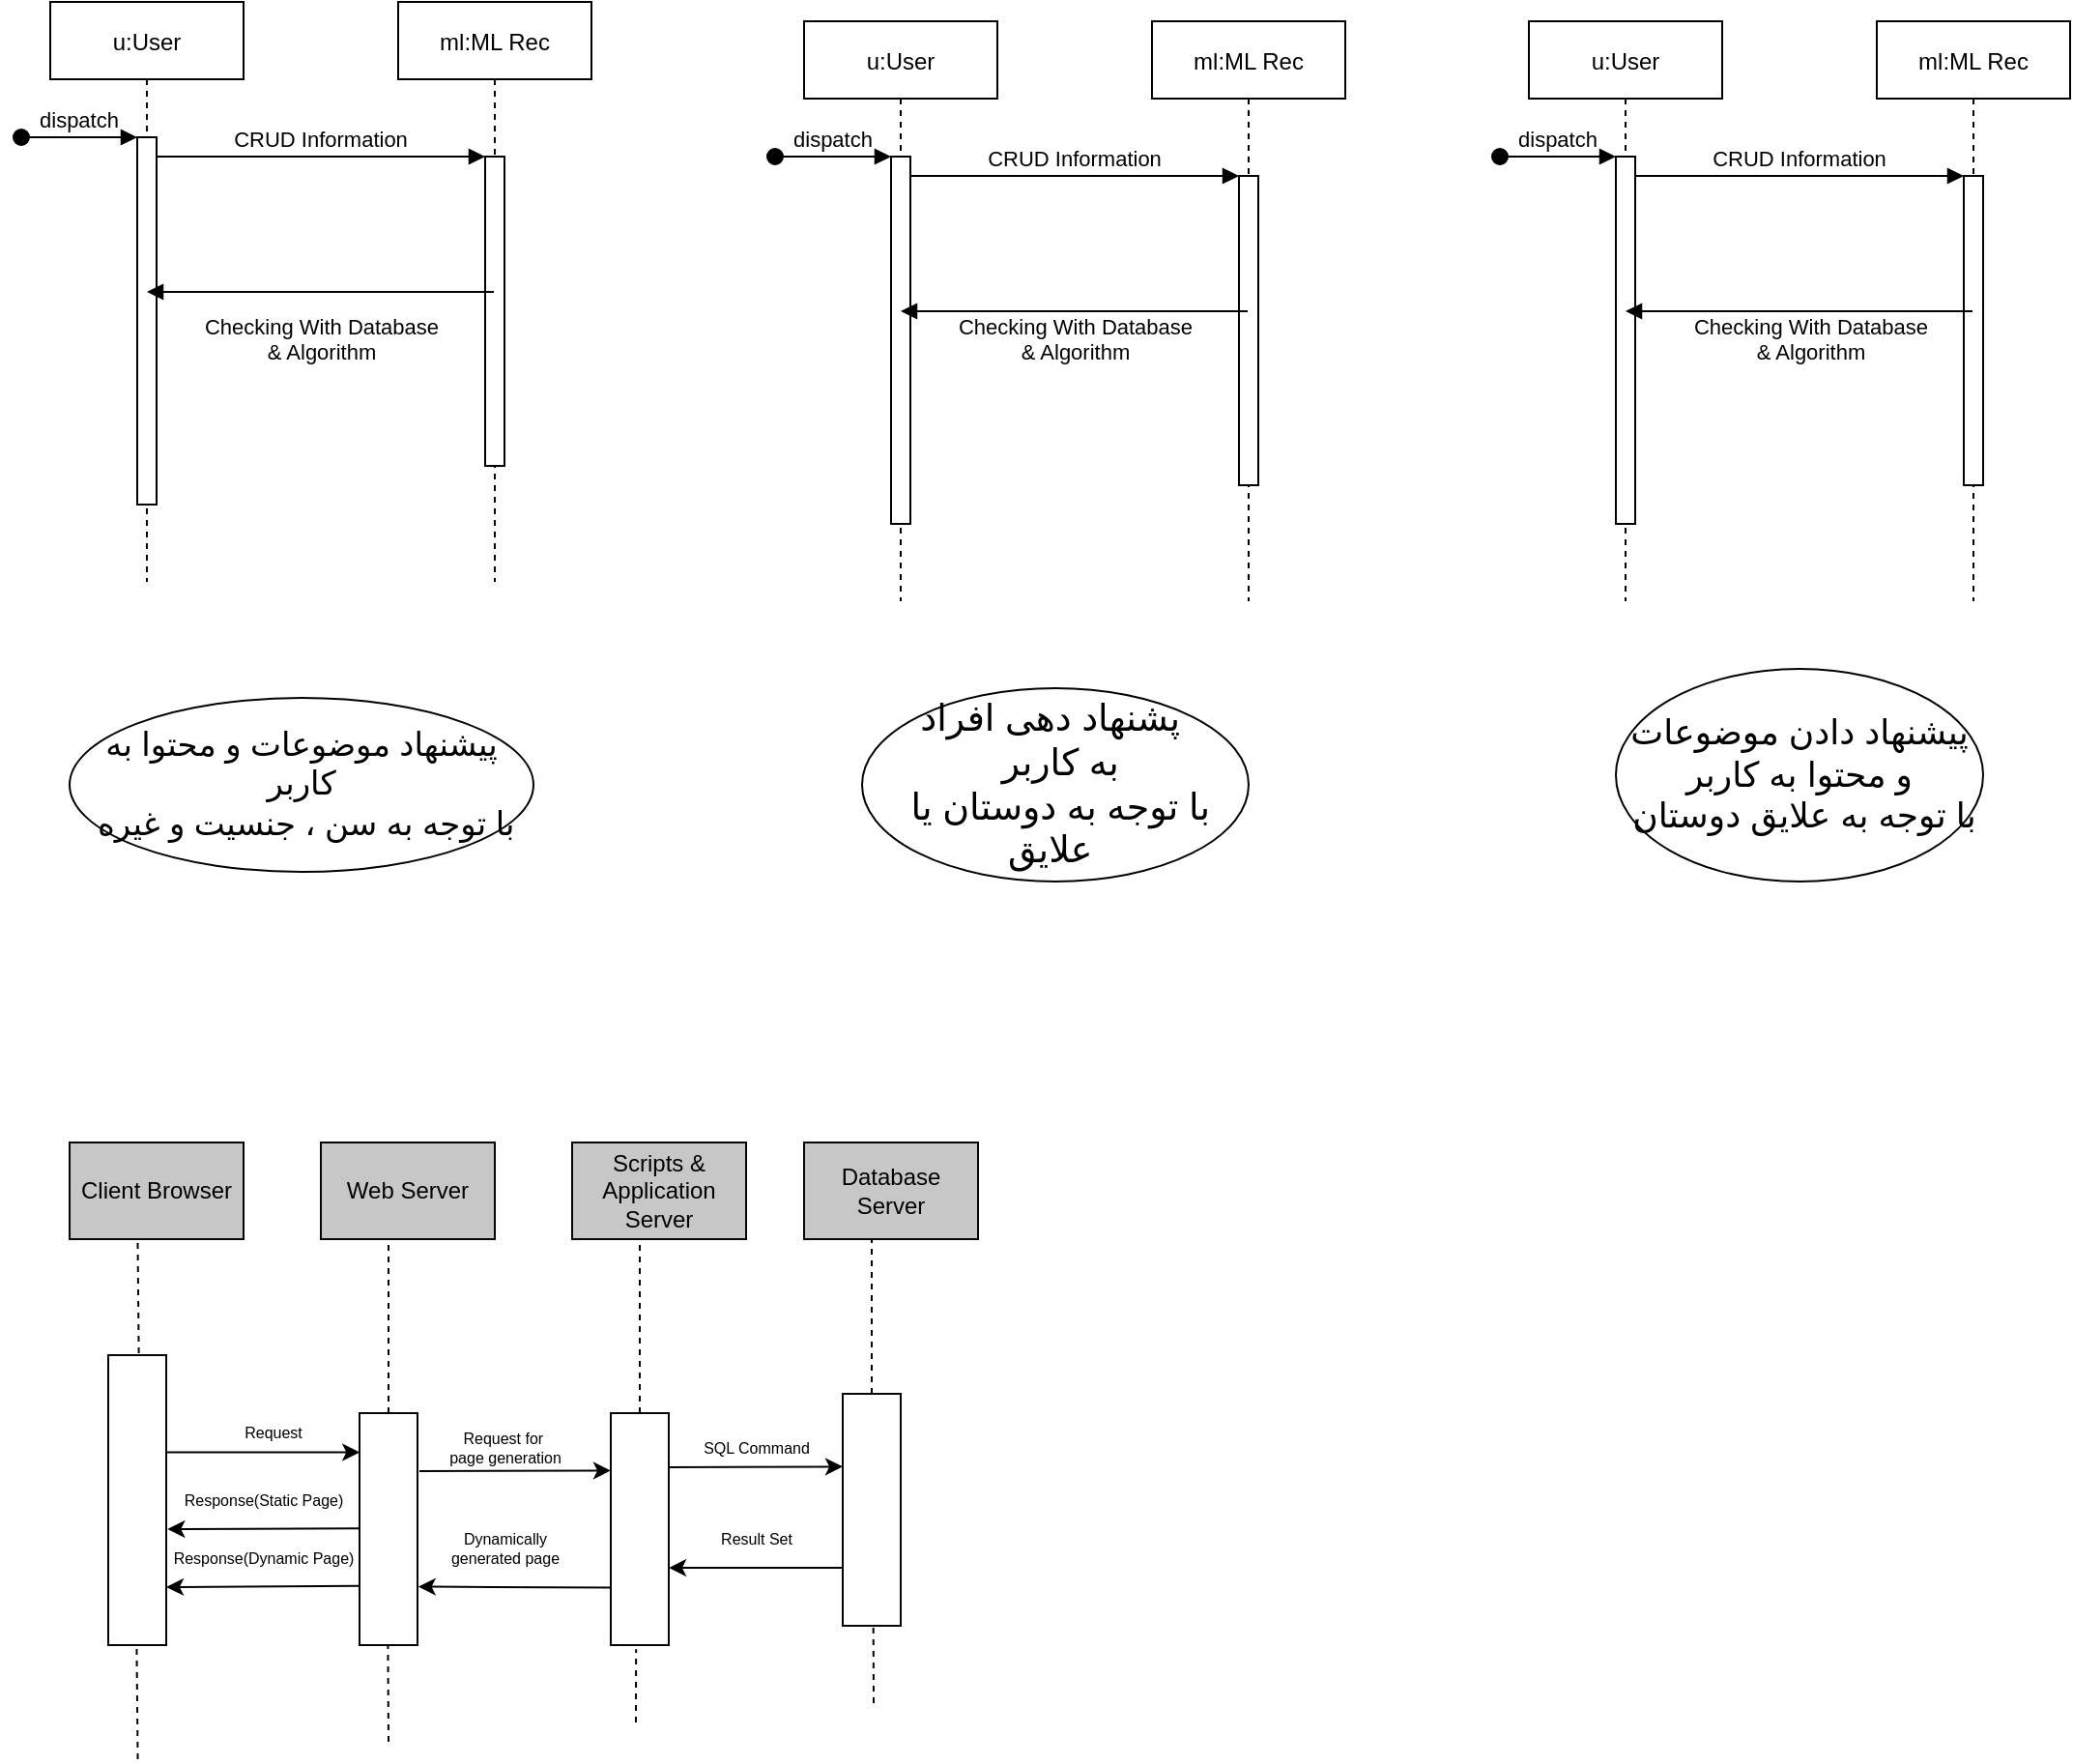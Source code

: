 <mxfile version="13.9.9" type="device"><diagram id="kgpKYQtTHZ0yAKxKKP6v" name="Page-1"><mxGraphModel dx="1092" dy="494" grid="1" gridSize="10" guides="1" tooltips="1" connect="1" arrows="1" fold="1" page="1" pageScale="1" pageWidth="850" pageHeight="1100" math="0" shadow="0"><root><mxCell id="0"/><mxCell id="1" parent="0"/><mxCell id="3nuBFxr9cyL0pnOWT2aG-1" value="u:User" style="shape=umlLifeline;perimeter=lifelinePerimeter;container=1;collapsible=0;recursiveResize=0;rounded=0;shadow=0;strokeWidth=1;" parent="1" vertex="1"><mxGeometry x="120" y="80" width="100" height="300" as="geometry"/></mxCell><mxCell id="3nuBFxr9cyL0pnOWT2aG-2" value="" style="points=[];perimeter=orthogonalPerimeter;rounded=0;shadow=0;strokeWidth=1;" parent="3nuBFxr9cyL0pnOWT2aG-1" vertex="1"><mxGeometry x="45" y="70" width="10" height="190" as="geometry"/></mxCell><mxCell id="3nuBFxr9cyL0pnOWT2aG-3" value="dispatch" style="verticalAlign=bottom;startArrow=oval;endArrow=block;startSize=8;shadow=0;strokeWidth=1;" parent="3nuBFxr9cyL0pnOWT2aG-1" target="3nuBFxr9cyL0pnOWT2aG-2" edge="1"><mxGeometry relative="1" as="geometry"><mxPoint x="-15" y="70" as="sourcePoint"/></mxGeometry></mxCell><mxCell id="3nuBFxr9cyL0pnOWT2aG-5" value="ml:ML Rec" style="shape=umlLifeline;perimeter=lifelinePerimeter;container=1;collapsible=0;recursiveResize=0;rounded=0;shadow=0;strokeWidth=1;" parent="1" vertex="1"><mxGeometry x="300" y="80" width="100" height="300" as="geometry"/></mxCell><mxCell id="3nuBFxr9cyL0pnOWT2aG-6" value="" style="points=[];perimeter=orthogonalPerimeter;rounded=0;shadow=0;strokeWidth=1;" parent="3nuBFxr9cyL0pnOWT2aG-5" vertex="1"><mxGeometry x="45" y="80" width="10" height="160" as="geometry"/></mxCell><mxCell id="3nuBFxr9cyL0pnOWT2aG-8" value="CRUD Information" style="verticalAlign=bottom;endArrow=block;entryX=0;entryY=0;shadow=0;strokeWidth=1;" parent="1" source="3nuBFxr9cyL0pnOWT2aG-2" target="3nuBFxr9cyL0pnOWT2aG-6" edge="1"><mxGeometry relative="1" as="geometry"><mxPoint x="275" y="160" as="sourcePoint"/></mxGeometry></mxCell><mxCell id="h62k90BJ1x_phA45I1hl-1" value="&lt;font style=&quot;font-size: 17px&quot;&gt;&lt;span&gt;پیشنهاد موضوعات و محتوا به کاربر&lt;/span&gt;&lt;br&gt;&lt;span&gt;&amp;nbsp;با توجه به سن ، جنسیت و غیره&lt;/span&gt;&lt;/font&gt;" style="ellipse;whiteSpace=wrap;html=1;" parent="1" vertex="1"><mxGeometry x="130" y="440" width="240" height="90" as="geometry"/></mxCell><mxCell id="h62k90BJ1x_phA45I1hl-2" value="&lt;font style=&quot;font-size: 19px&quot;&gt;&lt;span&gt;پشنهاد دهی&amp;nbsp;&lt;/span&gt;افراد&amp;nbsp;&lt;span&gt;&lt;br&gt;&amp;nbsp;&lt;/span&gt;به کاربر&lt;br&gt;&lt;span&gt;&amp;nbsp;با توجه به دوستان یا علایق&amp;nbsp;&lt;/span&gt;&lt;/font&gt;" style="ellipse;whiteSpace=wrap;html=1;" parent="1" vertex="1"><mxGeometry x="540" y="435" width="200" height="100" as="geometry"/></mxCell><mxCell id="h62k90BJ1x_phA45I1hl-3" value="&lt;font style=&quot;font-size: 18px&quot;&gt;&lt;span&gt;پیشنهاد دادن موضوعات و محتوا به کاربر&lt;/span&gt;&lt;br&gt;&lt;span&gt;&amp;nbsp;با توجه به علایق دوستان&lt;/span&gt;&lt;/font&gt;" style="ellipse;whiteSpace=wrap;html=1;" parent="1" vertex="1"><mxGeometry x="930" y="425" width="190" height="110" as="geometry"/></mxCell><mxCell id="h62k90BJ1x_phA45I1hl-4" value="Checking With Database&#10;&amp; Algorithm" style="verticalAlign=bottom;endArrow=block;shadow=0;strokeWidth=1;" parent="1" source="3nuBFxr9cyL0pnOWT2aG-5" target="3nuBFxr9cyL0pnOWT2aG-1" edge="1"><mxGeometry x="-0.006" y="40" relative="1" as="geometry"><mxPoint x="185" y="220.0" as="sourcePoint"/><mxPoint x="355" y="220.0" as="targetPoint"/><mxPoint as="offset"/></mxGeometry></mxCell><mxCell id="h62k90BJ1x_phA45I1hl-19" value="u:User" style="shape=umlLifeline;perimeter=lifelinePerimeter;container=1;collapsible=0;recursiveResize=0;rounded=0;shadow=0;strokeWidth=1;" parent="1" vertex="1"><mxGeometry x="510" y="90" width="100" height="300" as="geometry"/></mxCell><mxCell id="h62k90BJ1x_phA45I1hl-20" value="" style="points=[];perimeter=orthogonalPerimeter;rounded=0;shadow=0;strokeWidth=1;" parent="h62k90BJ1x_phA45I1hl-19" vertex="1"><mxGeometry x="45" y="70" width="10" height="190" as="geometry"/></mxCell><mxCell id="h62k90BJ1x_phA45I1hl-21" value="dispatch" style="verticalAlign=bottom;startArrow=oval;endArrow=block;startSize=8;shadow=0;strokeWidth=1;" parent="h62k90BJ1x_phA45I1hl-19" target="h62k90BJ1x_phA45I1hl-20" edge="1"><mxGeometry relative="1" as="geometry"><mxPoint x="-15" y="70" as="sourcePoint"/></mxGeometry></mxCell><mxCell id="h62k90BJ1x_phA45I1hl-22" value="ml:ML Rec" style="shape=umlLifeline;perimeter=lifelinePerimeter;container=1;collapsible=0;recursiveResize=0;rounded=0;shadow=0;strokeWidth=1;" parent="1" vertex="1"><mxGeometry x="690" y="90" width="100" height="300" as="geometry"/></mxCell><mxCell id="h62k90BJ1x_phA45I1hl-23" value="" style="points=[];perimeter=orthogonalPerimeter;rounded=0;shadow=0;strokeWidth=1;" parent="h62k90BJ1x_phA45I1hl-22" vertex="1"><mxGeometry x="45" y="80" width="10" height="160" as="geometry"/></mxCell><mxCell id="h62k90BJ1x_phA45I1hl-24" value="CRUD Information" style="verticalAlign=bottom;endArrow=block;entryX=0;entryY=0;shadow=0;strokeWidth=1;" parent="1" source="h62k90BJ1x_phA45I1hl-20" target="h62k90BJ1x_phA45I1hl-23" edge="1"><mxGeometry relative="1" as="geometry"><mxPoint x="665" y="170" as="sourcePoint"/></mxGeometry></mxCell><mxCell id="h62k90BJ1x_phA45I1hl-25" value="Checking With Database&#10;&amp; Algorithm" style="verticalAlign=bottom;endArrow=block;shadow=0;strokeWidth=1;" parent="1" source="h62k90BJ1x_phA45I1hl-22" target="h62k90BJ1x_phA45I1hl-19" edge="1"><mxGeometry x="-0.006" y="30" relative="1" as="geometry"><mxPoint x="575" y="230.0" as="sourcePoint"/><mxPoint x="745" y="230.0" as="targetPoint"/><mxPoint as="offset"/></mxGeometry></mxCell><mxCell id="h62k90BJ1x_phA45I1hl-26" value="u:User" style="shape=umlLifeline;perimeter=lifelinePerimeter;container=1;collapsible=0;recursiveResize=0;rounded=0;shadow=0;strokeWidth=1;" parent="1" vertex="1"><mxGeometry x="885" y="90" width="100" height="300" as="geometry"/></mxCell><mxCell id="h62k90BJ1x_phA45I1hl-27" value="" style="points=[];perimeter=orthogonalPerimeter;rounded=0;shadow=0;strokeWidth=1;" parent="h62k90BJ1x_phA45I1hl-26" vertex="1"><mxGeometry x="45" y="70" width="10" height="190" as="geometry"/></mxCell><mxCell id="h62k90BJ1x_phA45I1hl-28" value="dispatch" style="verticalAlign=bottom;startArrow=oval;endArrow=block;startSize=8;shadow=0;strokeWidth=1;" parent="h62k90BJ1x_phA45I1hl-26" target="h62k90BJ1x_phA45I1hl-27" edge="1"><mxGeometry relative="1" as="geometry"><mxPoint x="-15" y="70" as="sourcePoint"/></mxGeometry></mxCell><mxCell id="h62k90BJ1x_phA45I1hl-29" value="ml:ML Rec" style="shape=umlLifeline;perimeter=lifelinePerimeter;container=1;collapsible=0;recursiveResize=0;rounded=0;shadow=0;strokeWidth=1;" parent="1" vertex="1"><mxGeometry x="1065" y="90" width="100" height="300" as="geometry"/></mxCell><mxCell id="h62k90BJ1x_phA45I1hl-30" value="" style="points=[];perimeter=orthogonalPerimeter;rounded=0;shadow=0;strokeWidth=1;" parent="h62k90BJ1x_phA45I1hl-29" vertex="1"><mxGeometry x="45" y="80" width="10" height="160" as="geometry"/></mxCell><mxCell id="h62k90BJ1x_phA45I1hl-31" value="CRUD Information" style="verticalAlign=bottom;endArrow=block;entryX=0;entryY=0;shadow=0;strokeWidth=1;" parent="1" source="h62k90BJ1x_phA45I1hl-27" target="h62k90BJ1x_phA45I1hl-30" edge="1"><mxGeometry relative="1" as="geometry"><mxPoint x="1040" y="170" as="sourcePoint"/></mxGeometry></mxCell><mxCell id="h62k90BJ1x_phA45I1hl-32" value="Checking With Database&#10;&amp; Algorithm" style="verticalAlign=bottom;endArrow=block;shadow=0;strokeWidth=1;" parent="1" source="h62k90BJ1x_phA45I1hl-29" target="h62k90BJ1x_phA45I1hl-26" edge="1"><mxGeometry x="-0.061" y="30" relative="1" as="geometry"><mxPoint x="950" y="230.0" as="sourcePoint"/><mxPoint x="1120" y="230.0" as="targetPoint"/><mxPoint x="1" as="offset"/></mxGeometry></mxCell><mxCell id="kjqcQi7MKCxNiLLRLOVO-6" value="Client Browser" style="rounded=0;whiteSpace=wrap;html=1;fillColor=#C7C7C7;strokeColor=#050505;" parent="1" vertex="1"><mxGeometry x="130" y="670" width="90" height="50" as="geometry"/></mxCell><mxCell id="kjqcQi7MKCxNiLLRLOVO-7" value="Web Server" style="rounded=0;whiteSpace=wrap;html=1;fillColor=#C7C7C7;strokeColor=#050505;" parent="1" vertex="1"><mxGeometry x="260" y="670" width="90" height="50" as="geometry"/></mxCell><mxCell id="kjqcQi7MKCxNiLLRLOVO-8" value="Scripts &amp;amp; Application Server" style="rounded=0;whiteSpace=wrap;html=1;fillColor=#C7C7C7;strokeColor=#050505;" parent="1" vertex="1"><mxGeometry x="390" y="670" width="90" height="50" as="geometry"/></mxCell><mxCell id="kjqcQi7MKCxNiLLRLOVO-9" value="Database Server" style="rounded=0;whiteSpace=wrap;html=1;fillColor=#C7C7C7;strokeColor=#050505;" parent="1" vertex="1"><mxGeometry x="510" y="670" width="90" height="50" as="geometry"/></mxCell><mxCell id="kjqcQi7MKCxNiLLRLOVO-13" value="" style="endArrow=none;dashed=1;html=1;exitX=0.527;exitY=-0.007;exitDx=0;exitDy=0;exitPerimeter=0;" parent="1" source="kjqcQi7MKCxNiLLRLOVO-15" edge="1"><mxGeometry width="50" height="50" relative="1" as="geometry"><mxPoint x="165" y="770" as="sourcePoint"/><mxPoint x="165.241" y="720" as="targetPoint"/></mxGeometry></mxCell><mxCell id="kjqcQi7MKCxNiLLRLOVO-15" value="" style="html=1;points=[];perimeter=orthogonalPerimeter;strokeColor=#050505;fillColor=#FFFFFF;" parent="1" vertex="1"><mxGeometry x="150" y="780" width="30" height="150" as="geometry"/></mxCell><mxCell id="kjqcQi7MKCxNiLLRLOVO-17" value="" style="html=1;points=[];perimeter=orthogonalPerimeter;strokeColor=#050505;fillColor=#FFFFFF;" parent="1" vertex="1"><mxGeometry x="280" y="810" width="30" height="120" as="geometry"/></mxCell><mxCell id="kjqcQi7MKCxNiLLRLOVO-18" value="" style="endArrow=none;dashed=1;html=1;" parent="1" source="kjqcQi7MKCxNiLLRLOVO-17" edge="1"><mxGeometry width="50" height="50" relative="1" as="geometry"><mxPoint x="295" y="840" as="sourcePoint"/><mxPoint x="295" y="720" as="targetPoint"/></mxGeometry></mxCell><mxCell id="kjqcQi7MKCxNiLLRLOVO-19" value="" style="html=1;points=[];perimeter=orthogonalPerimeter;strokeColor=#050505;fillColor=#FFFFFF;" parent="1" vertex="1"><mxGeometry x="410" y="810" width="30" height="120" as="geometry"/></mxCell><mxCell id="kjqcQi7MKCxNiLLRLOVO-20" value="" style="endArrow=none;dashed=1;html=1;" parent="1" source="kjqcQi7MKCxNiLLRLOVO-19" edge="1"><mxGeometry width="50" height="50" relative="1" as="geometry"><mxPoint x="425" y="840" as="sourcePoint"/><mxPoint x="425" y="720" as="targetPoint"/></mxGeometry></mxCell><mxCell id="kjqcQi7MKCxNiLLRLOVO-21" value="" style="html=1;points=[];perimeter=orthogonalPerimeter;strokeColor=#050505;fillColor=#FFFFFF;" parent="1" vertex="1"><mxGeometry x="530" y="800" width="30" height="120" as="geometry"/></mxCell><mxCell id="kjqcQi7MKCxNiLLRLOVO-22" value="" style="endArrow=none;dashed=1;html=1;" parent="1" source="kjqcQi7MKCxNiLLRLOVO-21" edge="1"><mxGeometry width="50" height="50" relative="1" as="geometry"><mxPoint x="545" y="830" as="sourcePoint"/><mxPoint x="545" y="720" as="targetPoint"/></mxGeometry></mxCell><mxCell id="kjqcQi7MKCxNiLLRLOVO-26" value="" style="endArrow=classic;html=1;entryX=1.022;entryY=0.6;entryDx=0;entryDy=0;entryPerimeter=0;exitX=-0.006;exitY=0.497;exitDx=0;exitDy=0;exitPerimeter=0;" parent="1" source="kjqcQi7MKCxNiLLRLOVO-17" target="kjqcQi7MKCxNiLLRLOVO-15" edge="1"><mxGeometry width="50" height="50" relative="1" as="geometry"><mxPoint x="190" y="862.04" as="sourcePoint"/><mxPoint x="277.99" y="862.04" as="targetPoint"/></mxGeometry></mxCell><mxCell id="kjqcQi7MKCxNiLLRLOVO-27" value="Response(Static Page)" style="text;html=1;align=center;verticalAlign=middle;resizable=0;points=[];autosize=1;fontSize=8;" parent="1" vertex="1"><mxGeometry x="180" y="845" width="100" height="20" as="geometry"/></mxCell><mxCell id="kjqcQi7MKCxNiLLRLOVO-30" value="" style="endArrow=classic;html=1;entryX=0.004;entryY=0.169;entryDx=0;entryDy=0;entryPerimeter=0;exitX=0.994;exitY=0.335;exitDx=0;exitDy=0;exitPerimeter=0;" parent="1" source="kjqcQi7MKCxNiLLRLOVO-15" target="kjqcQi7MKCxNiLLRLOVO-17" edge="1"><mxGeometry width="50" height="50" relative="1" as="geometry"><mxPoint x="192.01" y="839.72" as="sourcePoint"/><mxPoint x="280.0" y="839.72" as="targetPoint"/></mxGeometry></mxCell><mxCell id="kjqcQi7MKCxNiLLRLOVO-31" value="Request" style="text;html=1;align=center;verticalAlign=middle;resizable=0;points=[];autosize=1;fontSize=8;" parent="1" vertex="1"><mxGeometry x="210" y="810" width="50" height="20" as="geometry"/></mxCell><mxCell id="kjqcQi7MKCxNiLLRLOVO-32" value="" style="endArrow=classic;html=1;exitX=-0.015;exitY=0.745;exitDx=0;exitDy=0;exitPerimeter=0;" parent="1" source="kjqcQi7MKCxNiLLRLOVO-17" edge="1"><mxGeometry width="50" height="50" relative="1" as="geometry"><mxPoint x="190" y="892.04" as="sourcePoint"/><mxPoint x="180" y="900" as="targetPoint"/></mxGeometry></mxCell><mxCell id="kjqcQi7MKCxNiLLRLOVO-34" value="Response(Dynamic Page)" style="text;html=1;align=center;verticalAlign=middle;resizable=0;points=[];autosize=1;fontSize=8;" parent="1" vertex="1"><mxGeometry x="175" y="875" width="110" height="20" as="geometry"/></mxCell><mxCell id="kjqcQi7MKCxNiLLRLOVO-35" value="" style="endArrow=none;dashed=1;html=1;exitX=0.527;exitY=-0.007;exitDx=0;exitDy=0;exitPerimeter=0;" parent="1" edge="1"><mxGeometry width="50" height="50" relative="1" as="geometry"><mxPoint x="165.28" y="988.95" as="sourcePoint"/><mxPoint x="164.711" y="930" as="targetPoint"/></mxGeometry></mxCell><mxCell id="kjqcQi7MKCxNiLLRLOVO-37" value="" style="endArrow=none;dashed=1;html=1;" parent="1" edge="1"><mxGeometry width="50" height="50" relative="1" as="geometry"><mxPoint x="295" y="980" as="sourcePoint"/><mxPoint x="294.71" y="930" as="targetPoint"/></mxGeometry></mxCell><mxCell id="kjqcQi7MKCxNiLLRLOVO-38" value="Request for&amp;nbsp;&lt;br style=&quot;font-size: 8px;&quot;&gt;page generation" style="text;html=1;align=center;verticalAlign=middle;resizable=0;points=[];autosize=1;fontSize=8;" parent="1" vertex="1"><mxGeometry x="320" y="812.68" width="70" height="30" as="geometry"/></mxCell><mxCell id="kjqcQi7MKCxNiLLRLOVO-39" value="Dynamically &lt;br style=&quot;font-size: 8px;&quot;&gt;generated page" style="text;html=1;align=center;verticalAlign=middle;resizable=0;points=[];autosize=1;fontSize=8;" parent="1" vertex="1"><mxGeometry x="320" y="865" width="70" height="30" as="geometry"/></mxCell><mxCell id="kjqcQi7MKCxNiLLRLOVO-40" value="" style="endArrow=classic;html=1;entryX=-0.067;entryY=0.267;entryDx=0;entryDy=0;entryPerimeter=0;" parent="1" edge="1"><mxGeometry width="50" height="50" relative="1" as="geometry"><mxPoint x="311" y="840" as="sourcePoint"/><mxPoint x="410.0" y="839.72" as="targetPoint"/></mxGeometry></mxCell><mxCell id="kjqcQi7MKCxNiLLRLOVO-41" value="" style="endArrow=classic;html=1;exitX=0.014;exitY=0.752;exitDx=0;exitDy=0;exitPerimeter=0;entryX=1.012;entryY=0.748;entryDx=0;entryDy=0;entryPerimeter=0;" parent="1" source="kjqcQi7MKCxNiLLRLOVO-19" target="kjqcQi7MKCxNiLLRLOVO-17" edge="1"><mxGeometry width="50" height="50" relative="1" as="geometry"><mxPoint x="410" y="910" as="sourcePoint"/><mxPoint x="310" y="901" as="targetPoint"/></mxGeometry></mxCell><mxCell id="kjqcQi7MKCxNiLLRLOVO-42" value="SQL Command" style="text;html=1;align=center;verticalAlign=middle;resizable=0;points=[];autosize=1;fontSize=8;" parent="1" vertex="1"><mxGeometry x="450" y="817.68" width="70" height="20" as="geometry"/></mxCell><mxCell id="kjqcQi7MKCxNiLLRLOVO-43" value="Result Set" style="text;html=1;align=center;verticalAlign=middle;resizable=0;points=[];autosize=1;fontSize=8;" parent="1" vertex="1"><mxGeometry x="460" y="865" width="50" height="20" as="geometry"/></mxCell><mxCell id="kjqcQi7MKCxNiLLRLOVO-44" value="" style="endArrow=classic;html=1;entryX=-0.067;entryY=0.267;entryDx=0;entryDy=0;entryPerimeter=0;" parent="1" edge="1"><mxGeometry width="50" height="50" relative="1" as="geometry"><mxPoint x="440" y="838" as="sourcePoint"/><mxPoint x="530.0" y="837.68" as="targetPoint"/></mxGeometry></mxCell><mxCell id="kjqcQi7MKCxNiLLRLOVO-46" value="" style="endArrow=classic;html=1;entryX=1;entryY=0.667;entryDx=0;entryDy=0;entryPerimeter=0;" parent="1" source="kjqcQi7MKCxNiLLRLOVO-21" target="kjqcQi7MKCxNiLLRLOVO-19" edge="1"><mxGeometry width="50" height="50" relative="1" as="geometry"><mxPoint x="450" y="848" as="sourcePoint"/><mxPoint x="540.0" y="847.68" as="targetPoint"/></mxGeometry></mxCell><mxCell id="kjqcQi7MKCxNiLLRLOVO-47" value="" style="endArrow=none;dashed=1;html=1;entryX=0.436;entryY=1.018;entryDx=0;entryDy=0;entryPerimeter=0;" parent="1" target="kjqcQi7MKCxNiLLRLOVO-19" edge="1"><mxGeometry width="50" height="50" relative="1" as="geometry"><mxPoint x="423" y="970" as="sourcePoint"/><mxPoint x="435" y="730" as="targetPoint"/></mxGeometry></mxCell><mxCell id="kjqcQi7MKCxNiLLRLOVO-48" value="" style="endArrow=none;dashed=1;html=1;entryX=0.528;entryY=0.992;entryDx=0;entryDy=0;entryPerimeter=0;" parent="1" target="kjqcQi7MKCxNiLLRLOVO-21" edge="1"><mxGeometry width="50" height="50" relative="1" as="geometry"><mxPoint x="546" y="960" as="sourcePoint"/><mxPoint x="433.08" y="942.16" as="targetPoint"/></mxGeometry></mxCell></root></mxGraphModel></diagram></mxfile>